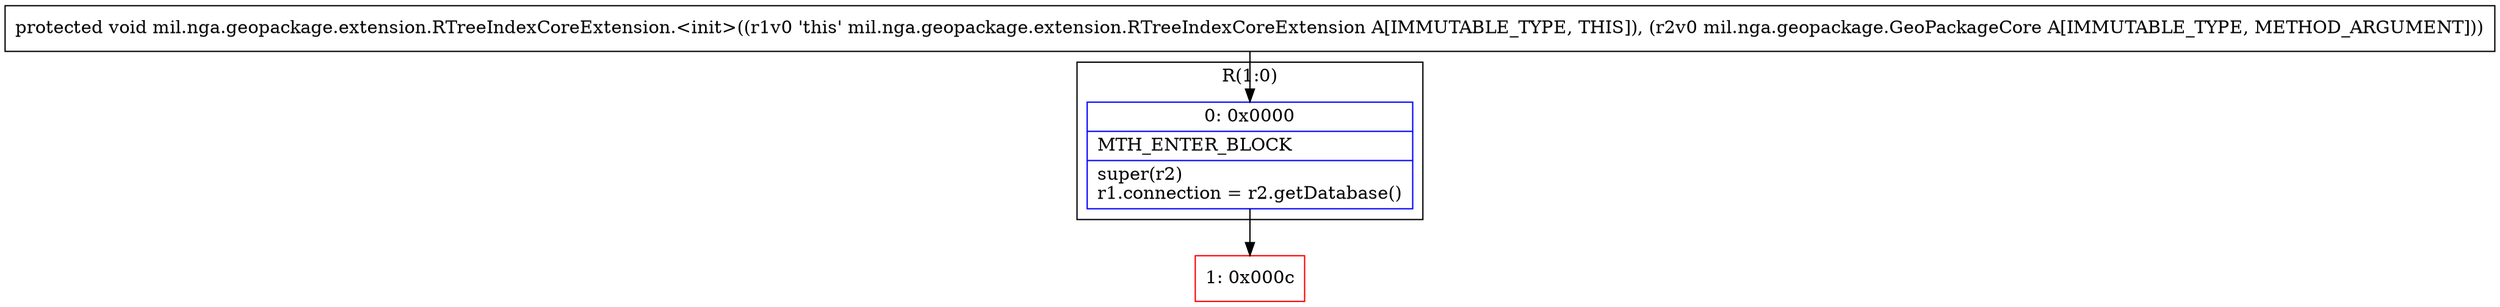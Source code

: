 digraph "CFG formil.nga.geopackage.extension.RTreeIndexCoreExtension.\<init\>(Lmil\/nga\/geopackage\/GeoPackageCore;)V" {
subgraph cluster_Region_987549411 {
label = "R(1:0)";
node [shape=record,color=blue];
Node_0 [shape=record,label="{0\:\ 0x0000|MTH_ENTER_BLOCK\l|super(r2)\lr1.connection = r2.getDatabase()\l}"];
}
Node_1 [shape=record,color=red,label="{1\:\ 0x000c}"];
MethodNode[shape=record,label="{protected void mil.nga.geopackage.extension.RTreeIndexCoreExtension.\<init\>((r1v0 'this' mil.nga.geopackage.extension.RTreeIndexCoreExtension A[IMMUTABLE_TYPE, THIS]), (r2v0 mil.nga.geopackage.GeoPackageCore A[IMMUTABLE_TYPE, METHOD_ARGUMENT])) }"];
MethodNode -> Node_0;
Node_0 -> Node_1;
}

